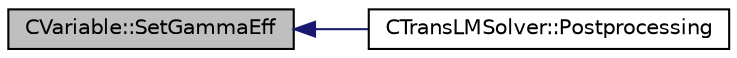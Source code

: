 digraph "CVariable::SetGammaEff"
{
  edge [fontname="Helvetica",fontsize="10",labelfontname="Helvetica",labelfontsize="10"];
  node [fontname="Helvetica",fontsize="10",shape=record];
  rankdir="LR";
  Node4741 [label="CVariable::SetGammaEff",height=0.2,width=0.4,color="black", fillcolor="grey75", style="filled", fontcolor="black"];
  Node4741 -> Node4742 [dir="back",color="midnightblue",fontsize="10",style="solid",fontname="Helvetica"];
  Node4742 [label="CTransLMSolver::Postprocessing",height=0.2,width=0.4,color="black", fillcolor="white", style="filled",URL="$class_c_trans_l_m_solver.html#a5516e53ceeacc1eba366948b91b7c0c8",tooltip="A virtual member. "];
}
